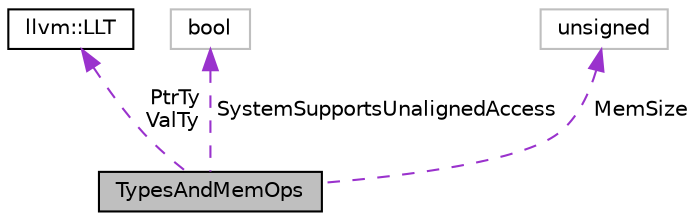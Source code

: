 digraph "TypesAndMemOps"
{
 // LATEX_PDF_SIZE
  bgcolor="transparent";
  edge [fontname="Helvetica",fontsize="10",labelfontname="Helvetica",labelfontsize="10"];
  node [fontname="Helvetica",fontsize="10",shape=record];
  Node1 [label="TypesAndMemOps",height=0.2,width=0.4,color="black", fillcolor="grey75", style="filled", fontcolor="black",tooltip=" "];
  Node2 -> Node1 [dir="back",color="darkorchid3",fontsize="10",style="dashed",label=" PtrTy\nValTy" ,fontname="Helvetica"];
  Node2 [label="llvm::LLT",height=0.2,width=0.4,color="black",URL="$classllvm_1_1LLT.html",tooltip=" "];
  Node3 -> Node1 [dir="back",color="darkorchid3",fontsize="10",style="dashed",label=" SystemSupportsUnalignedAccess" ,fontname="Helvetica"];
  Node3 [label="bool",height=0.2,width=0.4,color="grey75",tooltip=" "];
  Node4 -> Node1 [dir="back",color="darkorchid3",fontsize="10",style="dashed",label=" MemSize" ,fontname="Helvetica"];
  Node4 [label="unsigned",height=0.2,width=0.4,color="grey75",tooltip=" "];
}
